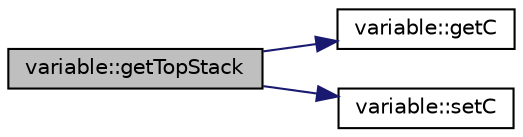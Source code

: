 digraph G
{
  edge [fontname="Helvetica",fontsize="10",labelfontname="Helvetica",labelfontsize="10"];
  node [fontname="Helvetica",fontsize="10",shape=record];
  rankdir=LR;
  Node1 [label="variable::getTopStack",height=0.2,width=0.4,color="black", fillcolor="grey75", style="filled" fontcolor="black"];
  Node1 -> Node2 [color="midnightblue",fontsize="10",style="solid",fontname="Helvetica"];
  Node2 [label="variable::getC",height=0.2,width=0.4,color="black", fillcolor="white", style="filled",URL="$classvariable.html#a57838c6bf0ac170ee02a0e3a099aec35"];
  Node1 -> Node3 [color="midnightblue",fontsize="10",style="solid",fontname="Helvetica"];
  Node3 [label="variable::setC",height=0.2,width=0.4,color="black", fillcolor="white", style="filled",URL="$classvariable.html#ac570372e439e2d75875b8b2253069ce6"];
}
